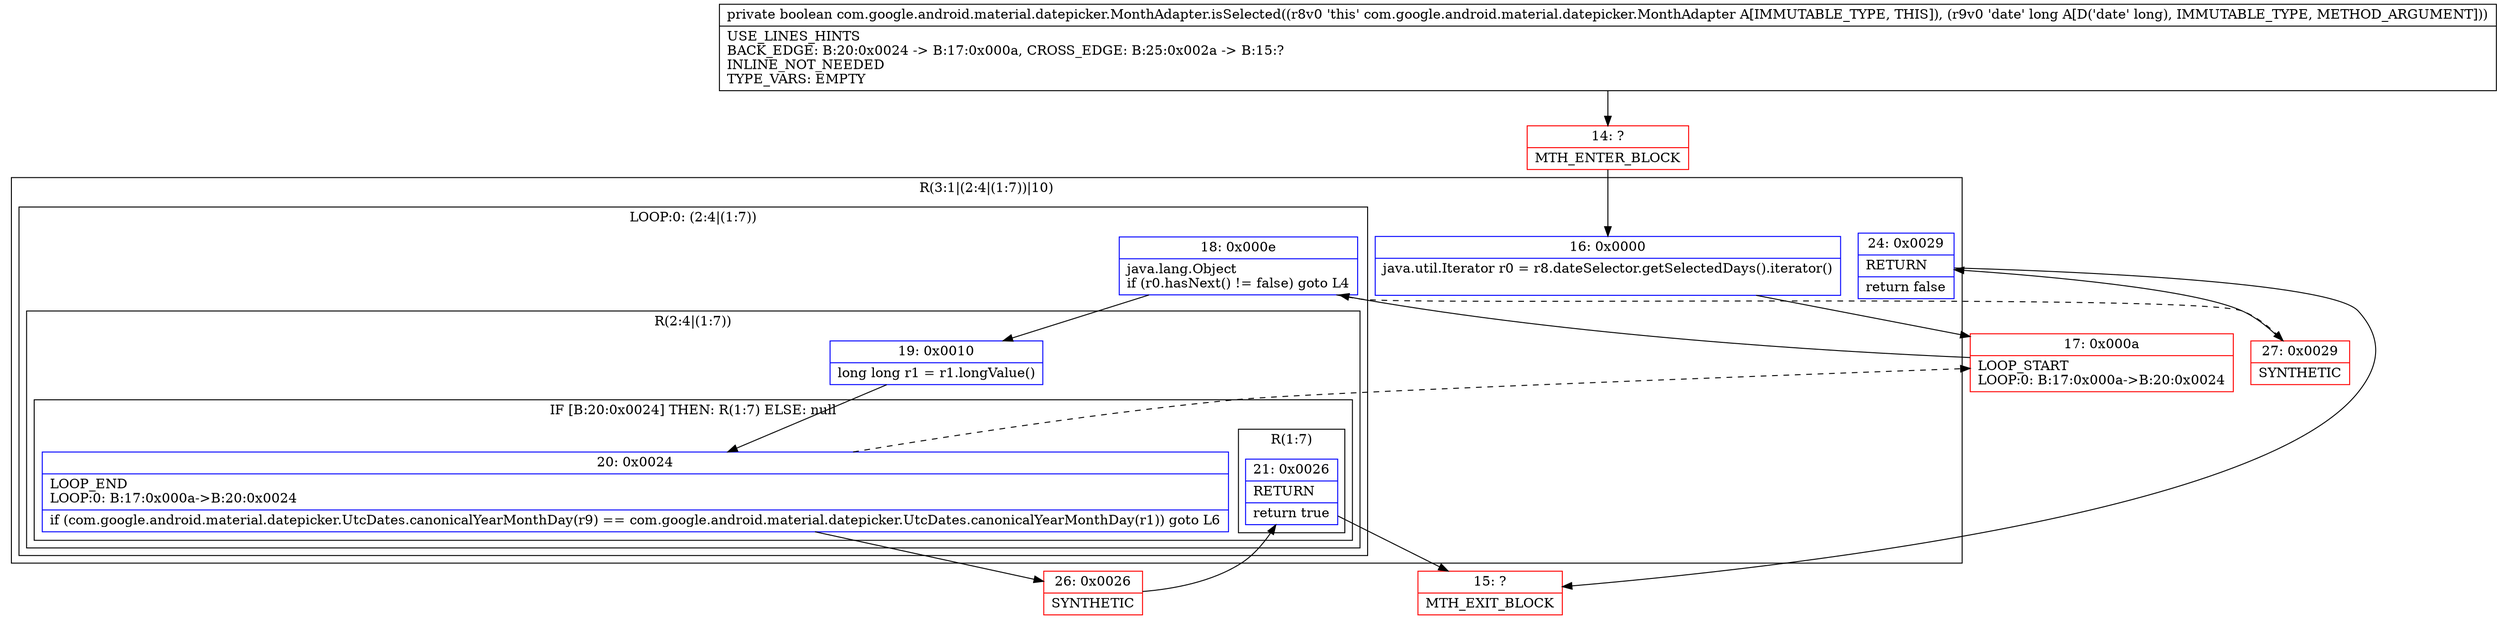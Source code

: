 digraph "CFG forcom.google.android.material.datepicker.MonthAdapter.isSelected(J)Z" {
subgraph cluster_Region_1444878191 {
label = "R(3:1|(2:4|(1:7))|10)";
node [shape=record,color=blue];
Node_16 [shape=record,label="{16\:\ 0x0000|java.util.Iterator r0 = r8.dateSelector.getSelectedDays().iterator()\l\l}"];
subgraph cluster_LoopRegion_2118847596 {
label = "LOOP:0: (2:4|(1:7))";
node [shape=record,color=blue];
Node_18 [shape=record,label="{18\:\ 0x000e|java.lang.Object \lif (r0.hasNext() != false) goto L4\l}"];
subgraph cluster_Region_69977900 {
label = "R(2:4|(1:7))";
node [shape=record,color=blue];
Node_19 [shape=record,label="{19\:\ 0x0010|long long r1 = r1.longValue()\l}"];
subgraph cluster_IfRegion_1812980282 {
label = "IF [B:20:0x0024] THEN: R(1:7) ELSE: null";
node [shape=record,color=blue];
Node_20 [shape=record,label="{20\:\ 0x0024|LOOP_END\lLOOP:0: B:17:0x000a\-\>B:20:0x0024\l|if (com.google.android.material.datepicker.UtcDates.canonicalYearMonthDay(r9) == com.google.android.material.datepicker.UtcDates.canonicalYearMonthDay(r1)) goto L6\l}"];
subgraph cluster_Region_2025870595 {
label = "R(1:7)";
node [shape=record,color=blue];
Node_21 [shape=record,label="{21\:\ 0x0026|RETURN\l|return true\l}"];
}
}
}
}
Node_24 [shape=record,label="{24\:\ 0x0029|RETURN\l|return false\l}"];
}
Node_14 [shape=record,color=red,label="{14\:\ ?|MTH_ENTER_BLOCK\l}"];
Node_17 [shape=record,color=red,label="{17\:\ 0x000a|LOOP_START\lLOOP:0: B:17:0x000a\-\>B:20:0x0024\l}"];
Node_26 [shape=record,color=red,label="{26\:\ 0x0026|SYNTHETIC\l}"];
Node_15 [shape=record,color=red,label="{15\:\ ?|MTH_EXIT_BLOCK\l}"];
Node_27 [shape=record,color=red,label="{27\:\ 0x0029|SYNTHETIC\l}"];
MethodNode[shape=record,label="{private boolean com.google.android.material.datepicker.MonthAdapter.isSelected((r8v0 'this' com.google.android.material.datepicker.MonthAdapter A[IMMUTABLE_TYPE, THIS]), (r9v0 'date' long A[D('date' long), IMMUTABLE_TYPE, METHOD_ARGUMENT]))  | USE_LINES_HINTS\lBACK_EDGE: B:20:0x0024 \-\> B:17:0x000a, CROSS_EDGE: B:25:0x002a \-\> B:15:?\lINLINE_NOT_NEEDED\lTYPE_VARS: EMPTY\l}"];
MethodNode -> Node_14;Node_16 -> Node_17;
Node_18 -> Node_19;
Node_18 -> Node_27[style=dashed];
Node_19 -> Node_20;
Node_20 -> Node_17[style=dashed];
Node_20 -> Node_26;
Node_21 -> Node_15;
Node_24 -> Node_15;
Node_14 -> Node_16;
Node_17 -> Node_18;
Node_26 -> Node_21;
Node_27 -> Node_24;
}

